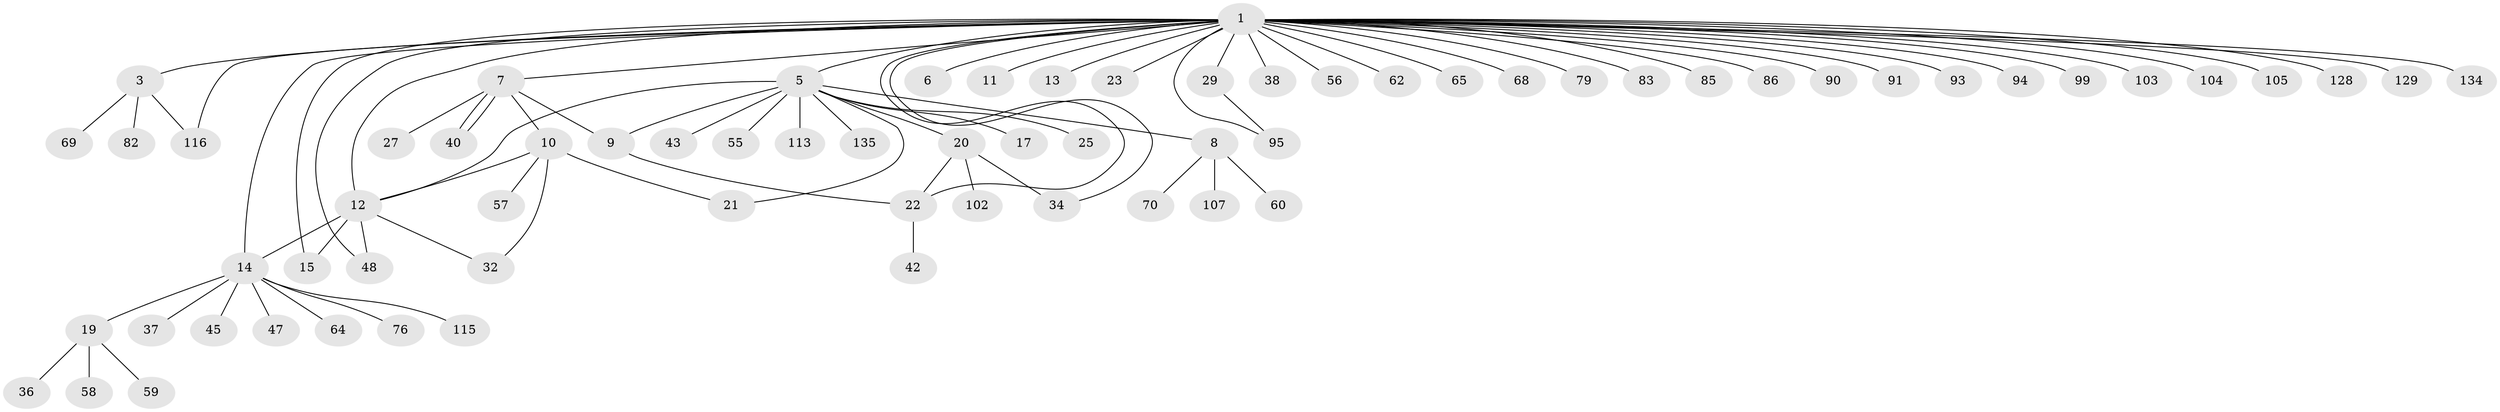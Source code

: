 // original degree distribution, {18: 0.007194244604316547, 25: 0.007194244604316547, 4: 0.07194244604316546, 12: 0.014388489208633094, 1: 0.6115107913669064, 7: 0.007194244604316547, 3: 0.05755395683453238, 6: 0.02877697841726619, 15: 0.007194244604316547, 2: 0.17266187050359713, 5: 0.014388489208633094}
// Generated by graph-tools (version 1.1) at 2025/18/03/04/25 18:18:04]
// undirected, 69 vertices, 82 edges
graph export_dot {
graph [start="1"]
  node [color=gray90,style=filled];
  1 [super="+2+4+24"];
  3;
  5;
  6;
  7 [super="+30"];
  8;
  9;
  10 [super="+16"];
  11;
  12 [super="+33"];
  13;
  14 [super="+61+67+66+100+101"];
  15 [super="+123+111+88+31"];
  17;
  19 [super="+28+108"];
  20;
  21;
  22 [super="+81+118+109+75+39+50+63+46+26"];
  23 [super="+54+137"];
  25;
  27;
  29;
  32 [super="+72+119"];
  34 [super="+121"];
  36;
  37;
  38;
  40 [super="+53"];
  42;
  43;
  45;
  47 [super="+80"];
  48;
  55;
  56;
  57 [super="+98"];
  58 [super="+77+110+138"];
  59;
  60 [super="+106"];
  62;
  64;
  65;
  68;
  69;
  70 [super="+92"];
  76;
  79;
  82;
  83;
  85;
  86;
  90;
  91;
  93;
  94;
  95 [super="+132"];
  99;
  102;
  103;
  104;
  105;
  107;
  113;
  115;
  116;
  128;
  129;
  134;
  135;
  1 -- 5;
  1 -- 11;
  1 -- 15;
  1 -- 48;
  1 -- 56 [weight=2];
  1 -- 62;
  1 -- 65;
  1 -- 83;
  1 -- 86;
  1 -- 94;
  1 -- 95;
  1 -- 99;
  1 -- 104;
  1 -- 34;
  1 -- 128;
  1 -- 129;
  1 -- 3;
  1 -- 68;
  1 -- 6;
  1 -- 7;
  1 -- 134;
  1 -- 14 [weight=4];
  1 -- 79;
  1 -- 85;
  1 -- 23;
  1 -- 90;
  1 -- 91;
  1 -- 29;
  1 -- 93;
  1 -- 38;
  1 -- 103;
  1 -- 105;
  1 -- 13;
  1 -- 116;
  1 -- 12 [weight=3];
  1 -- 22;
  3 -- 69;
  3 -- 82;
  3 -- 116;
  5 -- 8;
  5 -- 9;
  5 -- 17;
  5 -- 20;
  5 -- 21;
  5 -- 25;
  5 -- 43;
  5 -- 55;
  5 -- 113;
  5 -- 135;
  5 -- 12;
  7 -- 9;
  7 -- 10;
  7 -- 27;
  7 -- 40;
  7 -- 40;
  8 -- 60;
  8 -- 70;
  8 -- 107;
  9 -- 22;
  10 -- 12;
  10 -- 32;
  10 -- 57;
  10 -- 21;
  12 -- 14;
  12 -- 32;
  12 -- 48;
  12 -- 15;
  14 -- 19 [weight=2];
  14 -- 37;
  14 -- 45;
  14 -- 47;
  14 -- 64;
  14 -- 76;
  14 -- 115;
  19 -- 36;
  19 -- 59;
  19 -- 58;
  20 -- 22;
  20 -- 34;
  20 -- 102;
  22 -- 42;
  29 -- 95;
}
